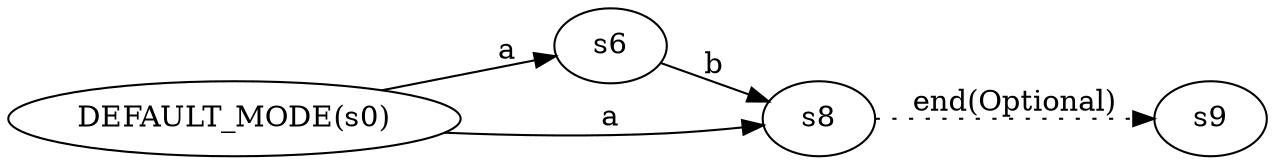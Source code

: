 digraph ATN {
  rankdir=LR;

  "DEFAULT_MODE(s0)" -> s6 [label=a]
  s6 -> s8 [label=b]
  s8 -> s9 [label="end(Optional)", style=dotted]
  "DEFAULT_MODE(s0)" -> s8 [label=a]
}
